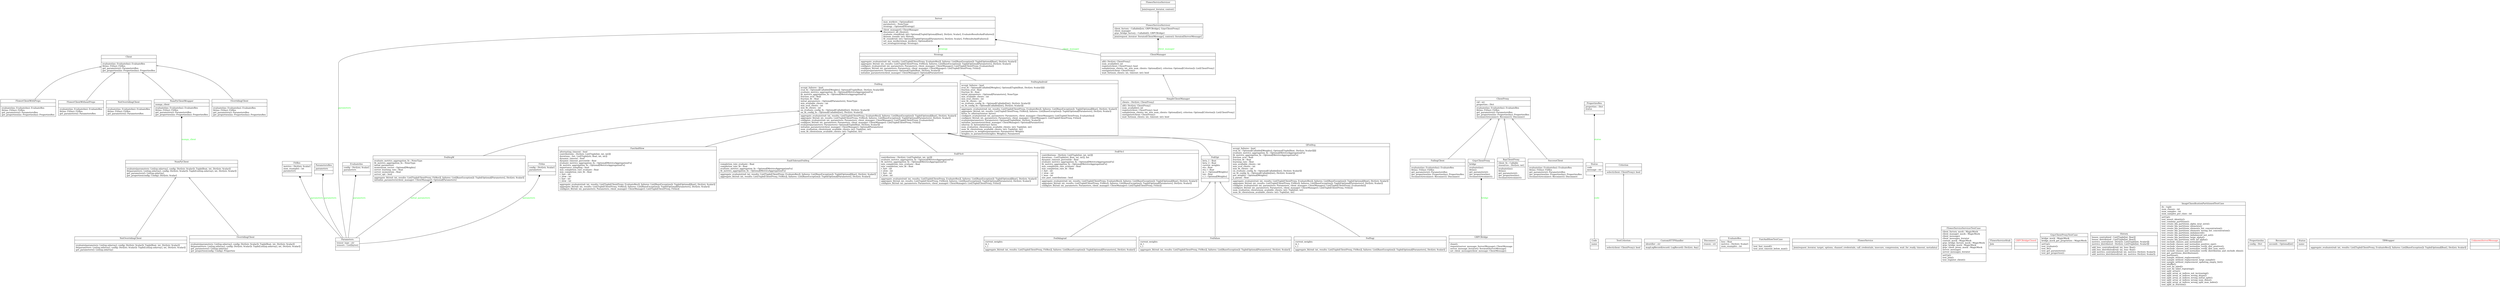 digraph "classes" {
rankdir=BT
charset="utf-8"
"flwr.client.client.Client" [color="black", fontcolor="black", label="{Client|\l|evaluate(ins: EvaluateIns): EvaluateRes\lfit(ins: FitIns): FitRes\lget_parameters(): ParametersRes\lget_properties(ins: PropertiesIns): PropertiesRes\l}", shape="record", style="solid"];
"flwr.server.client_manager.ClientManager" [color="black", fontcolor="black", label="{ClientManager|\l|all(): Dict[str, ClientProxy]\lnum_available(): int\lregister(client: ClientProxy): bool\lsample(num_clients: int, min_num_clients: Optional[int], criterion: Optional[Criterion]): List[ClientProxy]\lunregister(client: ClientProxy): \lwait_for(num_clients: int, timeout: int): bool\l}", shape="record", style="solid"];
"flwr.server.client_proxy.ClientProxy" [color="black", fontcolor="black", label="{ClientProxy|cid : str\lproperties : Dict\l|evaluate(ins: EvaluateIns): EvaluateRes\lfit(ins: FitIns): FitRes\lget_parameters(): ParametersRes\lget_properties(ins: PropertiesIns): PropertiesRes\lreconnect(reconnect: Reconnect): Disconnect\l}", shape="record", style="solid"];
"flwr.common.typing.Code" [color="black", fontcolor="black", label="{Code|name\l|}", shape="record", style="solid"];
"flwr.server.criterion.Criterion" [color="black", fontcolor="black", label="{Criterion|\l|select(client: ClientProxy): bool\l}", shape="record", style="solid"];
"flwr.common.logger.CustomHTTPHandler" [color="black", fontcolor="black", label="{CustomHTTPHandler|identifier : str\l|mapLogRecord(record: LogRecord): Dict[str, Any]\l}", shape="record", style="solid"];
"flwr.common.typing.Disconnect" [color="black", fontcolor="black", label="{Disconnect|reason : str\l|}", shape="record", style="solid"];
"flwr.common.typing.EvaluateIns" [color="black", fontcolor="black", label="{EvaluateIns|config : Dict[str, Scalar]\lparameters\l|}", shape="record", style="solid"];
"flwr.common.typing.EvaluateRes" [color="black", fontcolor="black", label="{EvaluateRes|loss : float\lmetrics : Dict[str, Scalar]\lnum_examples : int\l|}", shape="record", style="solid"];
"flwr.server.server_test.FailingClient" [color="black", fontcolor="black", label="{FailingClient|\l|evaluate(ins: EvaluateIns): EvaluateRes\lfit(ins: FitIns): FitRes\lget_parameters(): ParametersRes\lget_properties(ins: PropertiesIns): PropertiesRes\lreconnect(reconnect: Reconnect): Disconnect\l}", shape="record", style="solid"];
"flwr.server.strategy.fast_and_slow.FastAndSlow" [color="black", fontcolor="black", label="{FastAndSlow|alternating_timeout : bool\lcontributions : Dict[str, List[Tuple[int, int, int]]]\ldurations : list, List[Tuple[str, float, int, int]]\ldynamic_timeout : bool\ldynamic_timeout_percentile : float\levaluate_metrics_aggregation_fn : Optional[MetricsAggregationFn]\lfit_metrics_aggregation_fn : Optional[MetricsAggregationFn]\limportance_sampling : bool\lmin_completion_rate_evaluate : float\lmin_completion_rate_fit : float\lr_fast : int\lr_slow : int\lt_fast : int\lt_slow : int\l|aggregate_evaluate(rnd: int, results: List[Tuple[ClientProxy, EvaluateRes]], failures: List[BaseException]): Tuple[Optional[float], Dict[str, Scalar]]\laggregate_fit(rnd: int, results: List[Tuple[ClientProxy, FitRes]], failures: List[BaseException]): Tuple[Optional[Parameters], Dict[str, Scalar]]\lconfigure_fit(rnd: int, parameters: Parameters, client_manager: ClientManager): List[Tuple[ClientProxy, FitIns]]\l}", shape="record", style="solid"];
"flwr.server.strategy.fast_and_slow_test.FastAndSlowTestCase" [color="black", fontcolor="black", label="{FastAndSlowTestCase|\l|test_fast_round(): \ltest_next_timeout_below_max(): \l}", shape="record", style="solid"];
"flwr.server.strategy.fault_tolerant_fedavg.FaultTolerantFedAvg" [color="black", fontcolor="black", label="{FaultTolerantFedAvg|completion_rate_evaluate : float\lcompletion_rate_fit : float\levaluate_metrics_aggregation_fn : Optional[MetricsAggregationFn]\lfit_metrics_aggregation_fn : Optional[MetricsAggregationFn]\l|aggregate_evaluate(rnd: int, results: List[Tuple[ClientProxy, EvaluateRes]], failures: List[BaseException]): Tuple[Optional[float], Dict[str, Scalar]]\laggregate_fit(rnd: int, results: List[Tuple[ClientProxy, FitRes]], failures: List[BaseException]): Tuple[Optional[Parameters], Dict[str, Scalar]]\l}", shape="record", style="solid"];
"flwr.server.strategy.fedadagrad.FedAdagrad" [color="black", fontcolor="black", label="{FedAdagrad|current_weights\lm_t\lv_t\l|aggregate_fit(rnd: int, results: List[Tuple[ClientProxy, FitRes]], failures: List[BaseException]): Tuple[Optional[Parameters], Dict[str, Scalar]]\l}", shape="record", style="solid"];
"flwr.server.strategy.fedadam.FedAdam" [color="black", fontcolor="black", label="{FedAdam|current_weights\lm_t\lv_t\l|aggregate_fit(rnd: int, results: List[Tuple[ClientProxy, FitRes]], failures: List[BaseException]): Tuple[Optional[Parameters], Dict[str, Scalar]]\l}", shape="record", style="solid"];
"flwr.server.strategy.fedavg.FedAvg" [color="black", fontcolor="black", label="{FedAvg|accept_failures : bool\leval_fn : Optional[Callable[[Weights], Optional[Tuple[float, Dict[str, Scalar]]]]]\levaluate_metrics_aggregation_fn : Optional[MetricsAggregationFn]\lfit_metrics_aggregation_fn : Optional[MetricsAggregationFn]\lfraction_eval : float\lfraction_fit : float\linitial_parameters : Optional[Parameters], NoneType\lmin_available_clients : int\lmin_eval_clients : int\lmin_fit_clients : int\lon_evaluate_config_fn : Optional[Callable[[int], Dict[str, Scalar]]]\lon_fit_config_fn : Optional[Callable[[int], Dict[str, Scalar]]]\l|aggregate_evaluate(rnd: int, results: List[Tuple[ClientProxy, EvaluateRes]], failures: List[BaseException]): Tuple[Optional[float], Dict[str, Scalar]]\laggregate_fit(rnd: int, results: List[Tuple[ClientProxy, FitRes]], failures: List[BaseException]): Tuple[Optional[Parameters], Dict[str, Scalar]]\lconfigure_evaluate(rnd: int, parameters: Parameters, client_manager: ClientManager): List[Tuple[ClientProxy, EvaluateIns]]\lconfigure_fit(rnd: int, parameters: Parameters, client_manager: ClientManager): List[Tuple[ClientProxy, FitIns]]\levaluate(parameters: Parameters): Optional[Tuple[float, Dict[str, Scalar]]]\linitialize_parameters(client_manager: ClientManager): Optional[Parameters]\lnum_evaluation_clients(num_available_clients: int): Tuple[int, int]\lnum_fit_clients(num_available_clients: int): Tuple[int, int]\l}", shape="record", style="solid"];
"flwr.server.strategy.fedavg_android.FedAvgAndroid" [color="black", fontcolor="black", label="{FedAvgAndroid|accept_failures : bool\leval_fn : Optional[Callable[[Weights], Optional[Tuple[float, Dict[str, Scalar]]]]]\lfraction_eval : float\lfraction_fit : float\linitial_parameters : Optional[Parameters], NoneType\lmin_available_clients : int\lmin_eval_clients : int\lmin_fit_clients : int\lon_evaluate_config_fn : Optional[Callable[[int], Dict[str, Scalar]]]\lon_fit_config_fn : Optional[Callable[[int], Dict[str, Scalar]]]\l|aggregate_evaluate(rnd: int, results: List[Tuple[ClientProxy, EvaluateRes]], failures: List[BaseException]): Tuple[Optional[float], Dict[str, Scalar]]\laggregate_fit(rnd: int, results: List[Tuple[ClientProxy, FitRes]], failures: List[BaseException]): Tuple[Optional[Parameters], Dict[str, Scalar]]\lbytes_to_ndarray(tensor: bytes): \lconfigure_evaluate(rnd: int, parameters: Parameters, client_manager: ClientManager): List[Tuple[ClientProxy, EvaluateIns]]\lconfigure_fit(rnd: int, parameters: Parameters, client_manager: ClientManager): List[Tuple[ClientProxy, FitIns]]\levaluate(parameters: Parameters): Optional[Tuple[float, Dict[str, Scalar]]]\linitialize_parameters(client_manager: ClientManager): Optional[Parameters]\lndarray_to_bytes(ndarray): bytes\lnum_evaluation_clients(num_available_clients: int): Tuple[int, int]\lnum_fit_clients(num_available_clients: int): Tuple[int, int]\lparameters_to_weights(parameters: Parameters): Weights\lweights_to_parameters(weights: Weights): Parameters\l}", shape="record", style="solid"];
"flwr.server.strategy.fedavgm.FedAvgM" [color="black", fontcolor="black", label="{FedAvgM|evaluate_metrics_aggregation_fn : NoneType\lfit_metrics_aggregation_fn : NoneType\linitial_parameters\lmomentum_vector : Optional[Weights]\lserver_learning_rate : float\lserver_momentum : float\lserver_opt : bool\l|aggregate_fit(rnd: int, results: List[Tuple[ClientProxy, FitRes]], failures: List[BaseException]): Tuple[Optional[Parameters], Dict[str, Scalar]]\linitialize_parameters(client_manager: ClientManager): Optional[Parameters]\l}", shape="record", style="solid"];
"flwr.server.strategy.fedfs_v0.FedFSv0" [color="black", fontcolor="black", label="{FedFSv0|contributions : Dict[str, List[Tuple[int, int, int]]]\levaluate_metrics_aggregation_fn : Optional[MetricsAggregationFn]\lfit_metrics_aggregation_fn : Optional[MetricsAggregationFn]\lmin_completion_rate_evaluate : float\lmin_completion_rate_fit : float\lr_fast : int\lr_slow : int\lt_fast : int\lt_slow : int\l|aggregate_evaluate(rnd: int, results: List[Tuple[ClientProxy, EvaluateRes]], failures: List[BaseException]): Tuple[Optional[float], Dict[str, Scalar]]\laggregate_fit(rnd: int, results: List[Tuple[ClientProxy, FitRes]], failures: List[BaseException]): Tuple[Optional[Parameters], Dict[str, Scalar]]\lconfigure_fit(rnd: int, parameters: Parameters, client_manager: ClientManager): List[Tuple[ClientProxy, FitIns]]\l}", shape="record", style="solid"];
"flwr.server.strategy.fedfs_v1.FedFSv1" [color="black", fontcolor="black", label="{FedFSv1|contributions : Dict[str, List[Tuple[int, int, int]]]\ldurations : List[Tuple[str, float, int, int]], list\ldynamic_timeout_percentile : float\levaluate_metrics_aggregation_fn : Optional[MetricsAggregationFn]\lfit_metrics_aggregation_fn : Optional[MetricsAggregationFn]\lmin_completion_rate_evaluate : float\lmin_completion_rate_fit : float\lr_fast : int\lr_slow : int\lt_max : int\luse_past_contributions : bool\l|aggregate_evaluate(rnd: int, results: List[Tuple[ClientProxy, EvaluateRes]], failures: List[BaseException]): Tuple[Optional[float], Dict[str, Scalar]]\laggregate_fit(rnd: int, results: List[Tuple[ClientProxy, FitRes]], failures: List[BaseException]): Tuple[Optional[Parameters], Dict[str, Scalar]]\lconfigure_fit(rnd: int, parameters: Parameters, client_manager: ClientManager): List[Tuple[ClientProxy, FitIns]]\l}", shape="record", style="solid"];
"flwr.server.strategy.fedopt.FedOpt" [color="black", fontcolor="black", label="{FedOpt|beta_1 : float\lbeta_2 : float\lcurrent_weights\leta : float\leta_l : float\lm_t : Optional[Weights]\ltau : float\lv_t : Optional[Weights]\l|}", shape="record", style="solid"];
"flwr.server.strategy.fedyogi.FedYogi" [color="black", fontcolor="black", label="{FedYogi|current_weights\lm_t\lv_t\l|aggregate_fit(rnd: int, results: List[Tuple[ClientProxy, FitRes]], failures: List[BaseException]): Tuple[Optional[Parameters], Dict[str, Scalar]]\l}", shape="record", style="solid"];
"flwr.common.typing.FitIns" [color="black", fontcolor="black", label="{FitIns|config : Dict[str, Scalar]\lparameters\l|}", shape="record", style="solid"];
"flwr.common.typing.FitRes" [color="black", fontcolor="black", label="{FitRes|metrics : Dict[str, Scalar]\lnum_examples : int\lparameters\l|}", shape="record", style="solid"];
"flwr.client.grpc_client.message_handler_test.FlowerClientWithProps" [color="black", fontcolor="black", label="{FlowerClientWithProps|\l|evaluate(ins: EvaluateIns): EvaluateRes\lfit(ins: FitIns): FitRes\lget_parameters(): ParametersRes\lget_properties(ins: PropertiesIns): PropertiesRes\l}", shape="record", style="solid"];
"flwr.client.grpc_client.message_handler_test.FlowerClientWithoutProps" [color="black", fontcolor="black", label="{FlowerClientWithoutProps|\l|evaluate(ins: EvaluateIns): EvaluateRes\lfit(ins: FitIns): FitRes\lget_parameters(): ParametersRes\l}", shape="record", style="solid"];
"flwr.proto.transport_pb2_grpc.FlowerService" [color="black", fontcolor="black", label="{FlowerService|\l|Join(request_iterator, target, options, channel_credentials, call_credentials, insecure, compression, wait_for_ready, timeout, metadata)\l}", shape="record", style="solid"];
"flwr.server.grpc_server.flower_service_servicer.FlowerServiceServicer" [color="black", fontcolor="black", label="{FlowerServiceServicer|client_factory : Callable[[str, GRPCBridge], GrpcClientProxy]\lclient_manager\lgrpc_bridge_factory : Callable[[], GRPCBridge]\l|Join(request_iterator: Iterator[ClientMessage], context): Iterator[ServerMessage]\l}", shape="record", style="solid"];
"flwr.proto.transport_pb2_grpc.FlowerServiceServicer" [color="black", fontcolor="black", label="{FlowerServiceServicer|\l|Join(request_iterator, context)\l}", shape="record", style="solid"];
"flwr.server.grpc_server.flower_service_servicer_test.FlowerServiceServicerTestCase" [color="black", fontcolor="black", label="{FlowerServiceServicerTestCase|client_factory_mock : MagicMock\lclient_manager_mock : MagicMock\lclient_messages\lclient_messages_iterator\lcontext_mock : MagicMock\lgrpc_bridge_factory_mock : MagicMock\lgrpc_bridge_mock : MagicMock\lgrpc_client_proxy_mock : MagicMock\lserver_messages\lserver_messages_iterator\l|setUp(): \ltest_join(): \ltest_register_client(): \l}", shape="record", style="solid"];
"flwr.proto.transport_pb2_grpc.FlowerServiceStub" [color="black", fontcolor="black", label="{FlowerServiceStub|Join\l|}", shape="record", style="solid"];
"flwr.server.grpc_server.grpc_bridge.GRPCBridge" [color="black", fontcolor="black", label="{GRPCBridge|\l|close(): \lrequest(server_message: ServerMessage): ClientMessage\lserver_message_iterator(): Iterator[ServerMessage]\lset_client_message(client_message: ClientMessage): \l}", shape="record", style="solid"];
"flwr.server.grpc_server.grpc_bridge.GRPCBridgeClosed" [color="black", fontcolor="red", label="{GRPCBridgeClosed|\l|}", shape="record", style="solid"];
"flwr.server.grpc_server.grpc_client_proxy.GrpcClientProxy" [color="black", fontcolor="black", label="{GrpcClientProxy|bridge\l|evaluate(ins): \lfit(ins): \lget_parameters(): \lget_properties(ins): \lreconnect(reconnect): \l}", shape="record", style="solid"];
"flwr.server.grpc_server.grpc_client_proxy_test.GrpcClientProxyTestCase" [color="black", fontcolor="black", label="{GrpcClientProxyTestCase|bridge_mock : MagicMock\lbridge_mock_get_proprieties : MagicMock\l|setUp(): \ltest_evaluate(): \ltest_fit(): \ltest_get_parameters(): \ltest_get_properties(): \l}", shape="record", style="solid"];
"flwr.server.history.History" [color="black", fontcolor="black", label="{History|losses_centralized : List[Tuple[int, float]]\llosses_distributed : List[Tuple[int, float]]\lmetrics_centralized : Dict[str, List[Tuple[int, Scalar]]]\lmetrics_distributed : Dict[str, List[Tuple[int, Scalar]]]\l|add_loss_centralized(rnd: int, loss: float): \ladd_loss_distributed(rnd: int, loss: float): \ladd_metrics_centralized(rnd: int, metrics: Dict[str, Scalar]): \ladd_metrics_distributed(rnd: int, metrics: Dict[str, Scalar]): \l}", shape="record", style="solid"];
"flwr.dataset.utils.common_test.ImageClassificationPartitionedTestCase" [color="black", fontcolor="black", label="{ImageClassificationPartitionedTestCase|ds : tuple\lnum_classes : int\lnum_samples : int\lnum_samples_per_class : int\l|setUp(): \ltest_assert_identity(): \ltest_combine_partitions(): \ltest_create_lda_partitions_alpha_near_zero(): \ltest_create_lda_partitions_elements(): \ltest_create_lda_partitions_elements_list_concentration(): \ltest_create_lda_partitions_elements_wrong_list_concentration(): \ltest_create_lda_partitions_imbalanced(): \ltest_create_lda_partitions_imbalanced_not_set(): \ltest_create_lda_partitions_large_alpha(): \ltest_create_lda_partitions_with_inf_alpha(): \ltest_exclude_classes_and_normalize(): \ltest_exclude_classes_and_normalize_positive_eps(): \ltest_exclude_classes_and_normalize_verify_dist_positive(): \ltest_exclude_classes_and_normalize_verify_dist_sum_one(): \ltest_exclude_classes_and_normalize_verify_distribution_and_exclude_dims(): \ltest_get_partitions_distributions(): \ltest_partition(): \ltest_sample_without_replacement(): \ltest_sample_without_replacement_large_sample(): \ltest_sample_without_replacement_updating_empty_list(): \ltest_shuffle(): \ltest_sort_by_label(): \ltest_sort_by_label_repeating(): \ltest_split_array(): \ltest_split_array_at_indices_not_increasing(): \ltest_split_array_at_indices_wrong_dtype(): \ltest_split_array_at_indices_wrong_initial_split(): \ltest_split_array_at_indices_wrong_num_dims(): \ltest_split_array_at_indices_wrong_split_max_index(): \ltest_split_at_fraction(): \l}", shape="record", style="solid"];
"flwr.client.client_test.NotOverridingClient" [color="black", fontcolor="black", label="{NotOverridingClient|\l|evaluate(ins: EvaluateIns): EvaluateRes\lfit(ins: FitIns): FitRes\lget_parameters(): ParametersRes\l}", shape="record", style="solid"];
"flwr.client.numpy_client_test.NotOverridingClient" [color="black", fontcolor="black", label="{NotOverridingClient|\l|evaluate(parameters: List[np.ndarray], config: Dict[str, Scalar]): Tuple[float, int, Dict[str, Scalar]]\lfit(parameters: List[np.ndarray], config: Dict[str, Scalar]): Tuple[List[np.ndarray], int, Dict[str, Scalar]]\lget_parameters(): List[np.ndarray]\l}", shape="record", style="solid"];
"flwr.client.numpy_client.NumPyClient" [color="black", fontcolor="black", label="{NumPyClient|\l|evaluate(parameters: List[np.ndarray], config: Dict[str, Scalar]): Tuple[float, int, Dict[str, Scalar]]\lfit(parameters: List[np.ndarray], config: Dict[str, Scalar]): Tuple[List[np.ndarray], int, Dict[str, Scalar]]\lget_parameters(): List[np.ndarray]\lget_properties(config: Config): Dict[str, Scalar]\l}", shape="record", style="solid"];
"flwr.client.numpy_client.NumPyClientWrapper" [color="black", fontcolor="black", label="{NumPyClientWrapper|numpy_client\l|evaluate(ins: EvaluateIns): EvaluateRes\lfit(ins: FitIns): FitRes\lget_parameters(): ParametersRes\lget_properties(ins: PropertiesIns): PropertiesRes\l}", shape="record", style="solid"];
"flwr.client.client_test.OverridingClient" [color="black", fontcolor="black", label="{OverridingClient|\l|evaluate(ins: EvaluateIns): EvaluateRes\lfit(ins: FitIns): FitRes\lget_parameters(): ParametersRes\lget_properties(ins: PropertiesIns): PropertiesRes\l}", shape="record", style="solid"];
"flwr.client.numpy_client_test.OverridingClient" [color="black", fontcolor="black", label="{OverridingClient|\l|evaluate(parameters: List[np.ndarray], config: Dict[str, Scalar]): Tuple[float, int, Dict[str, Scalar]]\lfit(parameters: List[np.ndarray], config: Dict[str, Scalar]): Tuple[List[np.ndarray], int, Dict[str, Scalar]]\lget_parameters(): List[np.ndarray]\lget_properties(config: Config): Properties\l}", shape="record", style="solid"];
"flwr.common.typing.Parameters" [color="black", fontcolor="black", label="{Parameters|tensor_type : str\ltensors : List[bytes]\l|}", shape="record", style="solid"];
"flwr.common.typing.ParametersRes" [color="black", fontcolor="black", label="{ParametersRes|parameters\l|}", shape="record", style="solid"];
"flwr.common.typing.PropertiesIns" [color="black", fontcolor="black", label="{PropertiesIns|config : Dict\l|}", shape="record", style="solid"];
"flwr.common.typing.PropertiesRes" [color="black", fontcolor="black", label="{PropertiesRes|properties : Dict\lstatus\l|}", shape="record", style="solid"];
"flwr.server.strategy.qfedavg.QFedAvg" [color="black", fontcolor="black", label="{QFedAvg|accept_failures : bool\leval_fn : Optional[Callable[[Weights], Optional[Tuple[float, Dict[str, Scalar]]]]]\levaluate_metrics_aggregation_fn : Optional[MetricsAggregationFn]\lfit_metrics_aggregation_fn : Optional[MetricsAggregationFn]\lfraction_eval : float\lfraction_fit : float\llearning_rate : float\lmin_available_clients : int\lmin_eval_clients : int\lmin_fit_clients : int\lon_evaluate_config_fn : Optional[Callable[[int], Dict[str, Scalar]]]\lon_fit_config_fn : Optional[Callable[[int], Dict[str, Scalar]]]\lpre_weights : Optional[Weights]\lq_param : float\l|aggregate_evaluate(rnd: int, results: List[Tuple[ClientProxy, EvaluateRes]], failures: List[BaseException]): Tuple[Optional[float], Dict[str, Scalar]]\laggregate_fit(rnd: int, results: List[Tuple[ClientProxy, FitRes]], failures: List[BaseException]): Tuple[Optional[Parameters], Dict[str, Scalar]]\lconfigure_evaluate(rnd: int, parameters: Parameters, client_manager: ClientManager): List[Tuple[ClientProxy, EvaluateIns]]\lconfigure_fit(rnd: int, parameters: Parameters, client_manager: ClientManager): List[Tuple[ClientProxy, FitIns]]\lnum_evaluation_clients(num_available_clients: int): Tuple[int, int]\lnum_fit_clients(num_available_clients: int): Tuple[int, int]\l}", shape="record", style="solid"];
"flwr.simulation.ray_transport.ray_client_proxy.RayClientProxy" [color="black", fontcolor="black", label="{RayClientProxy|client_fn : Callable\lresources : Dict[str, int]\l|evaluate(ins): \lfit(ins): \lget_parameters(): \lget_properties(ins): \lreconnect(reconnect): \l}", shape="record", style="solid"];
"flwr.common.typing.Reconnect" [color="black", fontcolor="black", label="{Reconnect|seconds : Optional[int]\l|}", shape="record", style="solid"];
"flwr.server.server.Server" [color="black", fontcolor="black", label="{Server|max_workers : Optional[int]\lparameters : NoneType\lstrategy : Optional[Strategy]\l|client_manager(): ClientManager\ldisconnect_all_clients(): \levaluate_round(rnd: int): Optional[Tuple[Optional[float], Dict[str, Scalar], EvaluateResultsAndFailures]]\lfit(num_rounds: int): History\lfit_round(rnd: int): Optional[Tuple[Optional[Parameters], Dict[str, Scalar], FitResultsAndFailures]]\lset_max_workers(max_workers: Optional[int]): \lset_strategy(strategy: Strategy): \l}", shape="record", style="solid"];
"flwr.server.client_manager.SimpleClientManager" [color="black", fontcolor="black", label="{SimpleClientManager|clients : Dict[str, ClientProxy]\l|all(): Dict[str, ClientProxy]\lnum_available(): int\lregister(client: ClientProxy): bool\lsample(num_clients: int, min_num_clients: Optional[int], criterion: Optional[Criterion]): List[ClientProxy]\lunregister(client: ClientProxy): \lwait_for(num_clients: int, timeout: int): bool\l}", shape="record", style="solid"];
"flwr.server.grpc_server.grpc_bridge.Status" [color="black", fontcolor="black", label="{Status|name\l|}", shape="record", style="solid"];
"flwr.common.typing.Status" [color="black", fontcolor="black", label="{Status|code\lmessage : str\l|}", shape="record", style="solid"];
"flwr.server.strategy.strategy.Strategy" [color="black", fontcolor="black", label="{Strategy|\l|aggregate_evaluate(rnd: int, results: List[Tuple[ClientProxy, EvaluateRes]], failures: List[BaseException]): Tuple[Optional[float], Dict[str, Scalar]]\laggregate_fit(rnd: int, results: List[Tuple[ClientProxy, FitRes]], failures: List[BaseException]): Tuple[Optional[Parameters], Dict[str, Scalar]]\lconfigure_evaluate(rnd: int, parameters: Parameters, client_manager: ClientManager): List[Tuple[ClientProxy, EvaluateIns]]\lconfigure_fit(rnd: int, parameters: Parameters, client_manager: ClientManager): List[Tuple[ClientProxy, FitIns]]\levaluate(parameters: Parameters): Optional[Tuple[float, Dict[str, Scalar]]]\linitialize_parameters(client_manager: ClientManager): Optional[Parameters]\l}", shape="record", style="solid"];
"flwr.server.server_test.SuccessClient" [color="black", fontcolor="black", label="{SuccessClient|\l|evaluate(ins: EvaluateIns): EvaluateRes\lfit(ins: FitIns): FitRes\lget_parameters(): ParametersRes\lget_properties(ins: PropertiesIns): PropertiesRes\lreconnect(reconnect: Reconnect): Disconnect\l}", shape="record", style="solid"];
"flwr.server.utils.tensorboard.tensorboard.decorator.TBWrapper" [color="black", fontcolor="black", label="{TBWrapper|\l|aggregate_evaluate(rnd: int, results: List[Tuple[ClientProxy, EvaluateRes]], failures: List[BaseException]): Tuple[Optional[float], Dict[str, Scalar]]\l}", shape="record", style="solid"];
"flwr.server.criterion_test.test_criterion_applied.TestCriterion" [color="black", fontcolor="black", label="{TestCriterion|\l|select(client: ClientProxy): bool\l}", shape="record", style="solid"];
"flwr.client.grpc_client.message_handler.UnknownServerMessage" [color="black", fontcolor="red", label="{UnknownServerMessage|\l|}", shape="record", style="solid"];
"flwr.client.client_test.NotOverridingClient" -> "flwr.client.client.Client" [arrowhead="empty", arrowtail="none"];
"flwr.client.client_test.OverridingClient" -> "flwr.client.client.Client" [arrowhead="empty", arrowtail="none"];
"flwr.client.grpc_client.message_handler_test.FlowerClientWithProps" -> "flwr.client.client.Client" [arrowhead="empty", arrowtail="none"];
"flwr.client.grpc_client.message_handler_test.FlowerClientWithoutProps" -> "flwr.client.client.Client" [arrowhead="empty", arrowtail="none"];
"flwr.client.numpy_client.NumPyClientWrapper" -> "flwr.client.client.Client" [arrowhead="empty", arrowtail="none"];
"flwr.client.numpy_client_test.NotOverridingClient" -> "flwr.client.numpy_client.NumPyClient" [arrowhead="empty", arrowtail="none"];
"flwr.client.numpy_client_test.OverridingClient" -> "flwr.client.numpy_client.NumPyClient" [arrowhead="empty", arrowtail="none"];
"flwr.server.client_manager.SimpleClientManager" -> "flwr.server.client_manager.ClientManager" [arrowhead="empty", arrowtail="none"];
"flwr.server.criterion_test.test_criterion_applied.TestCriterion" -> "flwr.server.criterion.Criterion" [arrowhead="empty", arrowtail="none"];
"flwr.server.grpc_server.flower_service_servicer.FlowerServiceServicer" -> "flwr.proto.transport_pb2_grpc.FlowerServiceServicer" [arrowhead="empty", arrowtail="none"];
"flwr.server.grpc_server.grpc_client_proxy.GrpcClientProxy" -> "flwr.server.client_proxy.ClientProxy" [arrowhead="empty", arrowtail="none"];
"flwr.server.server_test.FailingClient" -> "flwr.server.client_proxy.ClientProxy" [arrowhead="empty", arrowtail="none"];
"flwr.server.server_test.SuccessClient" -> "flwr.server.client_proxy.ClientProxy" [arrowhead="empty", arrowtail="none"];
"flwr.server.strategy.fast_and_slow.FastAndSlow" -> "flwr.server.strategy.fedavg.FedAvg" [arrowhead="empty", arrowtail="none"];
"flwr.server.strategy.fault_tolerant_fedavg.FaultTolerantFedAvg" -> "flwr.server.strategy.fedavg.FedAvg" [arrowhead="empty", arrowtail="none"];
"flwr.server.strategy.fedadagrad.FedAdagrad" -> "flwr.server.strategy.fedopt.FedOpt" [arrowhead="empty", arrowtail="none"];
"flwr.server.strategy.fedadam.FedAdam" -> "flwr.server.strategy.fedopt.FedOpt" [arrowhead="empty", arrowtail="none"];
"flwr.server.strategy.fedavg.FedAvg" -> "flwr.server.strategy.strategy.Strategy" [arrowhead="empty", arrowtail="none"];
"flwr.server.strategy.fedavg_android.FedAvgAndroid" -> "flwr.server.strategy.strategy.Strategy" [arrowhead="empty", arrowtail="none"];
"flwr.server.strategy.fedavgm.FedAvgM" -> "flwr.server.strategy.fedavg.FedAvg" [arrowhead="empty", arrowtail="none"];
"flwr.server.strategy.fedfs_v0.FedFSv0" -> "flwr.server.strategy.fedavg.FedAvg" [arrowhead="empty", arrowtail="none"];
"flwr.server.strategy.fedfs_v1.FedFSv1" -> "flwr.server.strategy.fedavg.FedAvg" [arrowhead="empty", arrowtail="none"];
"flwr.server.strategy.fedopt.FedOpt" -> "flwr.server.strategy.fedavg.FedAvg" [arrowhead="empty", arrowtail="none"];
"flwr.server.strategy.fedyogi.FedYogi" -> "flwr.server.strategy.fedopt.FedOpt" [arrowhead="empty", arrowtail="none"];
"flwr.server.strategy.qfedavg.QFedAvg" -> "flwr.server.strategy.fedavg.FedAvg" [arrowhead="empty", arrowtail="none"];
"flwr.simulation.ray_transport.ray_client_proxy.RayClientProxy" -> "flwr.server.client_proxy.ClientProxy" [arrowhead="empty", arrowtail="none"];
"flwr.client.numpy_client.NumPyClient" -> "flwr.client.numpy_client.NumPyClientWrapper" [arrowhead="diamond", arrowtail="none", fontcolor="green", label="numpy_client", style="solid"];
"flwr.common.typing.Code" -> "flwr.common.typing.Status" [arrowhead="diamond", arrowtail="none", fontcolor="green", label="code", style="solid"];
"flwr.common.typing.Parameters" -> "flwr.common.typing.EvaluateIns" [arrowhead="diamond", arrowtail="none", fontcolor="green", label="parameters", style="solid"];
"flwr.common.typing.Parameters" -> "flwr.common.typing.FitIns" [arrowhead="diamond", arrowtail="none", fontcolor="green", label="parameters", style="solid"];
"flwr.common.typing.Parameters" -> "flwr.common.typing.FitRes" [arrowhead="diamond", arrowtail="none", fontcolor="green", label="parameters", style="solid"];
"flwr.common.typing.Parameters" -> "flwr.common.typing.ParametersRes" [arrowhead="diamond", arrowtail="none", fontcolor="green", label="parameters", style="solid"];
"flwr.common.typing.Parameters" -> "flwr.server.server.Server" [arrowhead="diamond", arrowtail="none", fontcolor="green", label="parameters", style="solid"];
"flwr.common.typing.Parameters" -> "flwr.server.strategy.fedavgm.FedAvgM" [arrowhead="diamond", arrowtail="none", fontcolor="green", label="initial_parameters", style="solid"];
"flwr.common.typing.Status" -> "flwr.common.typing.PropertiesRes" [arrowhead="diamond", arrowtail="none", fontcolor="green", label="status", style="solid"];
"flwr.server.client_manager.ClientManager" -> "flwr.server.grpc_server.flower_service_servicer.FlowerServiceServicer" [arrowhead="diamond", arrowtail="none", fontcolor="green", label="client_manager", style="solid"];
"flwr.server.client_manager.ClientManager" -> "flwr.server.server.Server" [arrowhead="diamond", arrowtail="none", fontcolor="green", label="_client_manager", style="solid"];
"flwr.server.grpc_server.grpc_bridge.GRPCBridge" -> "flwr.server.grpc_server.grpc_client_proxy.GrpcClientProxy" [arrowhead="diamond", arrowtail="none", fontcolor="green", label="bridge", style="solid"];
"flwr.server.strategy.strategy.Strategy" -> "flwr.server.server.Server" [arrowhead="diamond", arrowtail="none", fontcolor="green", label="strategy", style="solid"];
}
